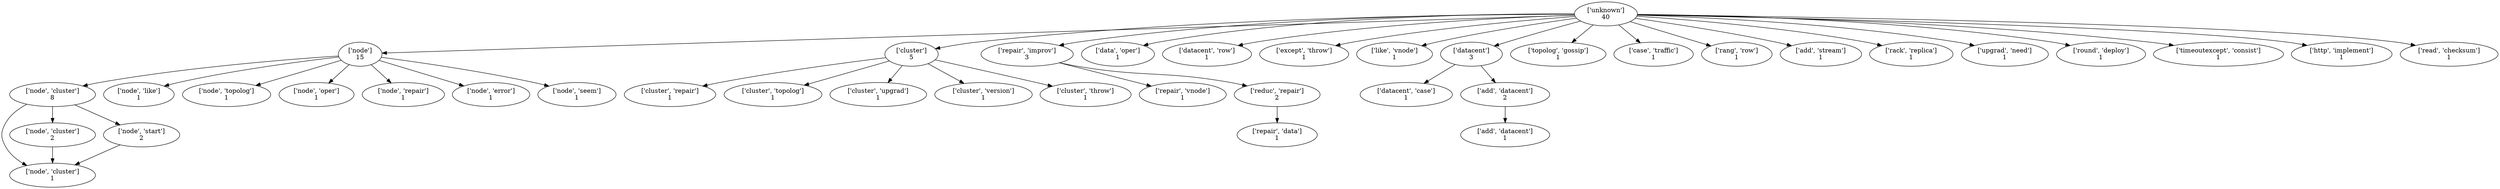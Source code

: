 strict digraph  {
	"['unknown']
40" -> "['node']
15";
	"['unknown']
40" -> "['cluster']
5";
	"['unknown']
40" -> "['repair', 'improv']
3";
	"['unknown']
40" -> "['data', 'oper']
1";
	"['unknown']
40" -> "['datacent', 'row']
1";
	"['unknown']
40" -> "['except', 'throw']
1";
	"['unknown']
40" -> "['like', 'vnode']
1";
	"['unknown']
40" -> "['datacent']
3";
	"['unknown']
40" -> "['topolog', 'gossip']
1";
	"['unknown']
40" -> "['case', 'traffic']
1";
	"['unknown']
40" -> "['rang', 'row']
1";
	"['unknown']
40" -> "['add', 'stream']
1";
	"['unknown']
40" -> "['rack', 'replica']
1";
	"['unknown']
40" -> "['upgrad', 'need']
1";
	"['unknown']
40" -> "['round', 'deploy']
1";
	"['unknown']
40" -> "['timeoutexcept', 'consist']
1";
	"['unknown']
40" -> "['http', 'implement']
1";
	"['unknown']
40" -> "['read', 'checksum']
1";
	"['node']
15" -> "['node', 'cluster']
8";
	"['node']
15" -> "['node', 'like']
1";
	"['node']
15" -> "['node', 'topolog']
1";
	"['node']
15" -> "['node', 'oper']
1";
	"['node']
15" -> "['node', 'repair']
1";
	"['node']
15" -> "['node', 'error']
1";
	"['node']
15" -> "['node', 'seem']
1";
	"['cluster']
5" -> "['cluster', 'repair']
1";
	"['cluster']
5" -> "['cluster', 'topolog']
1";
	"['cluster']
5" -> "['cluster', 'upgrad']
1";
	"['cluster']
5" -> "['cluster', 'version']
1";
	"['cluster']
5" -> "['cluster', 'throw']
1";
	"['repair', 'improv']
3" -> "['repair', 'vnode']
1";
	"['repair', 'improv']
3" -> "['reduc', 'repair']
2";
	"['datacent']
3" -> "['datacent', 'case']
1";
	"['datacent']
3" -> "['add', 'datacent']
2";
	"['node', 'cluster']
8" -> "['node', 'cluster']
1";
	"['node', 'cluster']
8" -> "['node', 'cluster']
2";
	"['node', 'cluster']
8" -> "['node', 'start']
2";
	"['reduc', 'repair']
2" -> "['repair', 'data']
1";
	"['add', 'datacent']
2" -> "['add', 'datacent']
1";
	"['node', 'cluster']
2" -> "['node', 'cluster']
1";
	"['node', 'start']
2" -> "['node', 'cluster']
1";
}
